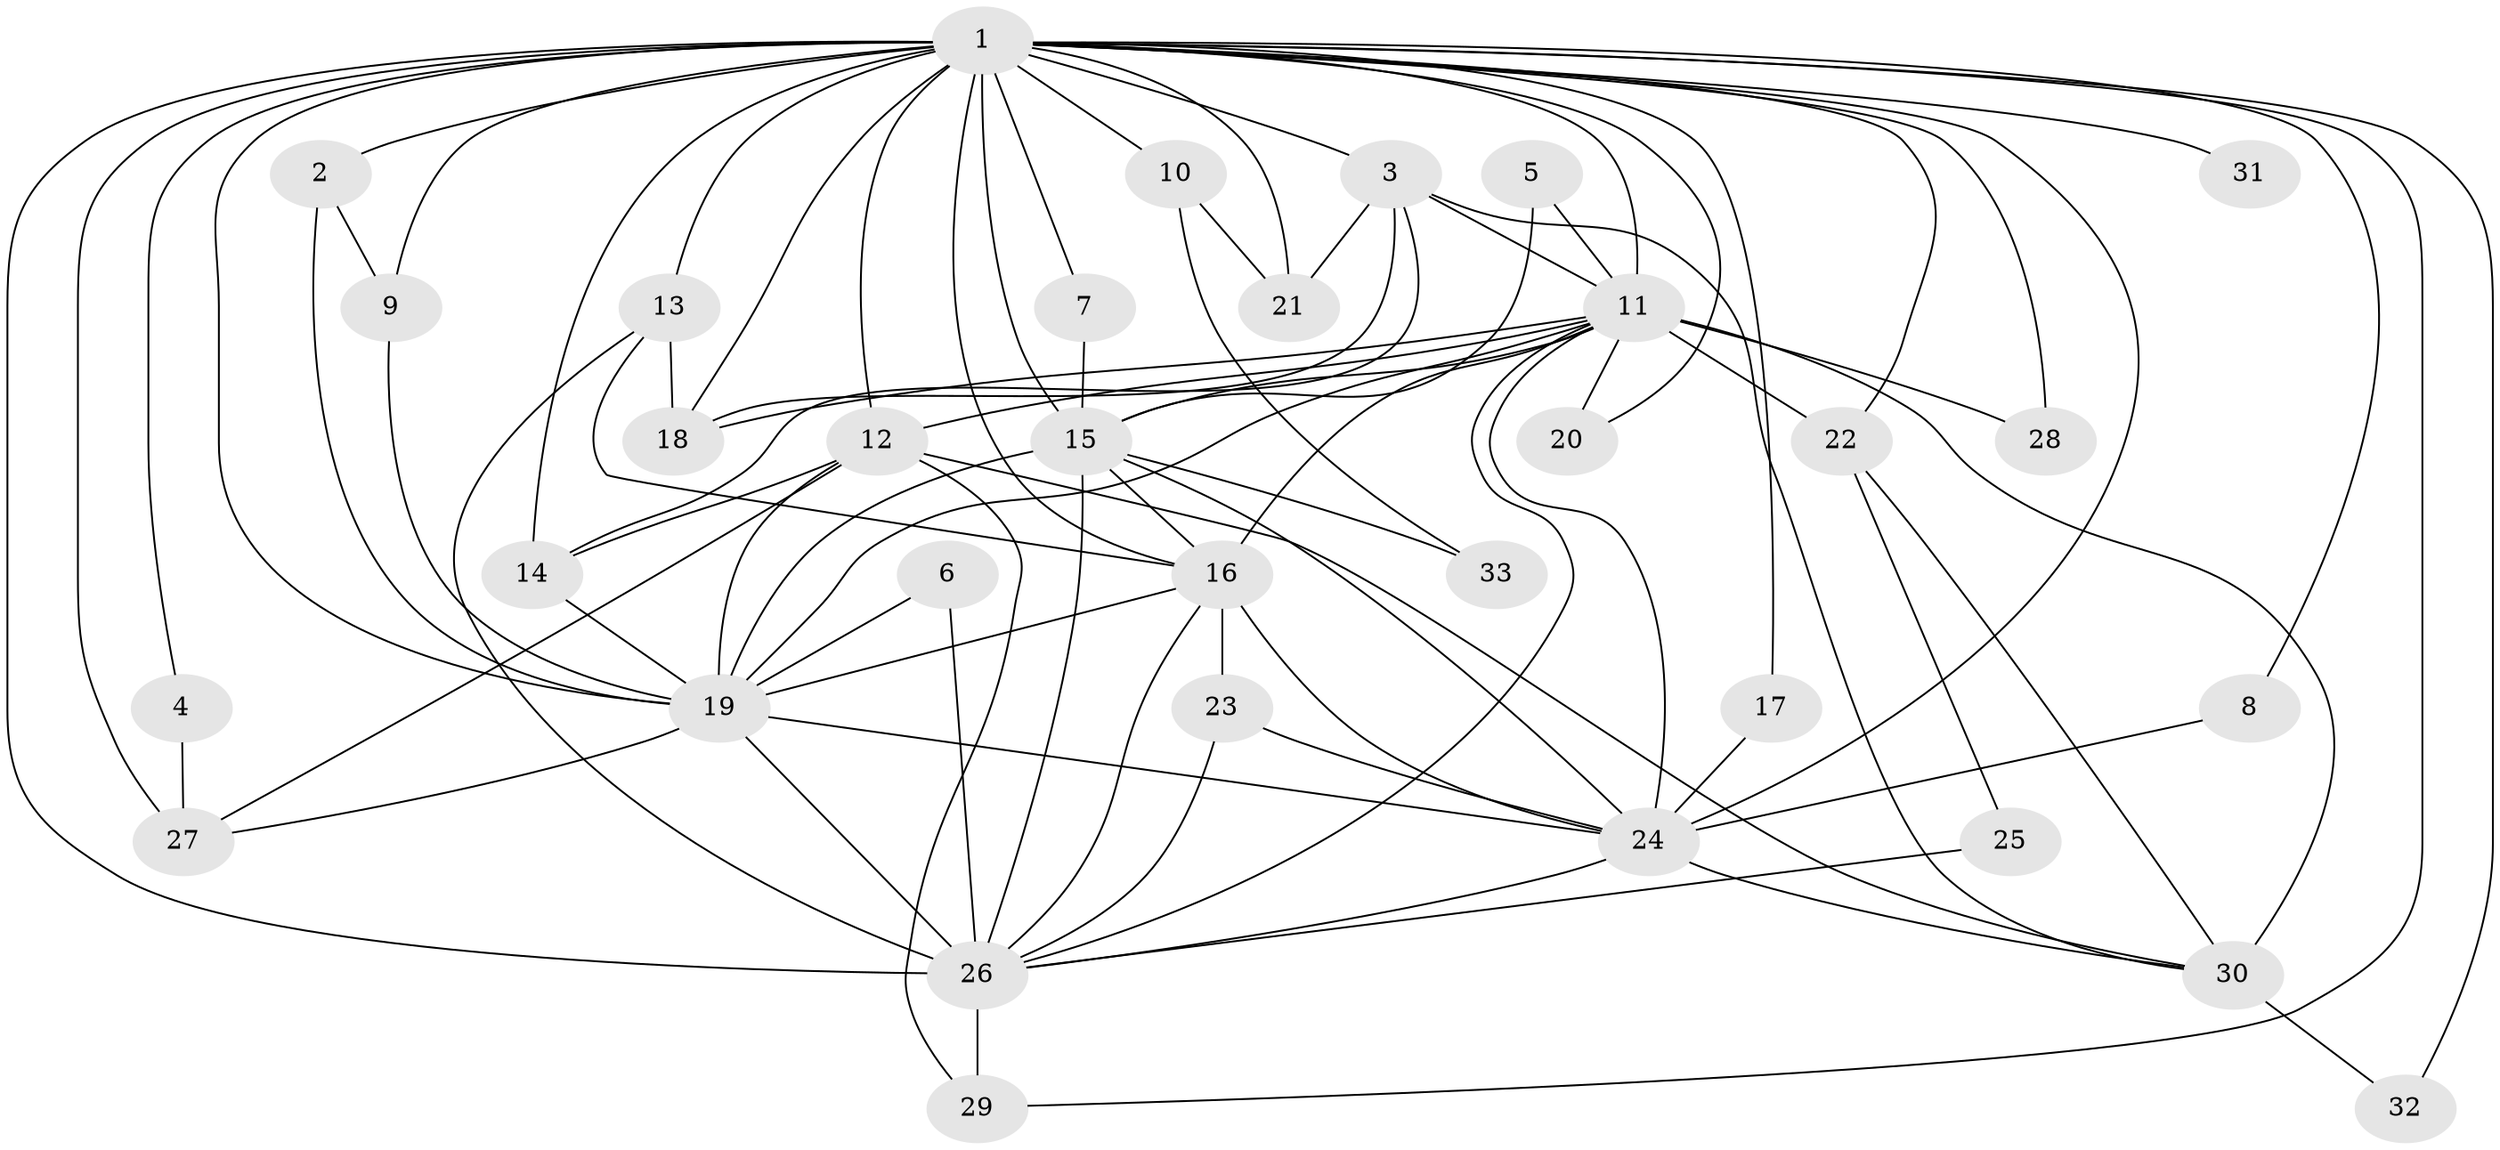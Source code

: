 // original degree distribution, {20: 0.015151515151515152, 15: 0.07575757575757576, 13: 0.015151515151515152, 17: 0.015151515151515152, 14: 0.015151515151515152, 21: 0.015151515151515152, 3: 0.21212121212121213, 4: 0.16666666666666666, 5: 0.030303030303030304, 2: 0.4393939393939394}
// Generated by graph-tools (version 1.1) at 2025/49/03/09/25 03:49:28]
// undirected, 33 vertices, 85 edges
graph export_dot {
graph [start="1"]
  node [color=gray90,style=filled];
  1;
  2;
  3;
  4;
  5;
  6;
  7;
  8;
  9;
  10;
  11;
  12;
  13;
  14;
  15;
  16;
  17;
  18;
  19;
  20;
  21;
  22;
  23;
  24;
  25;
  26;
  27;
  28;
  29;
  30;
  31;
  32;
  33;
  1 -- 2 [weight=1.0];
  1 -- 3 [weight=2.0];
  1 -- 4 [weight=1.0];
  1 -- 7 [weight=1.0];
  1 -- 8 [weight=1.0];
  1 -- 9 [weight=1.0];
  1 -- 10 [weight=2.0];
  1 -- 11 [weight=5.0];
  1 -- 12 [weight=2.0];
  1 -- 13 [weight=2.0];
  1 -- 14 [weight=1.0];
  1 -- 15 [weight=4.0];
  1 -- 16 [weight=4.0];
  1 -- 17 [weight=1.0];
  1 -- 18 [weight=1.0];
  1 -- 19 [weight=4.0];
  1 -- 20 [weight=1.0];
  1 -- 21 [weight=1.0];
  1 -- 22 [weight=1.0];
  1 -- 24 [weight=5.0];
  1 -- 26 [weight=5.0];
  1 -- 27 [weight=1.0];
  1 -- 28 [weight=1.0];
  1 -- 29 [weight=1.0];
  1 -- 31 [weight=3.0];
  1 -- 32 [weight=1.0];
  2 -- 9 [weight=1.0];
  2 -- 19 [weight=1.0];
  3 -- 11 [weight=1.0];
  3 -- 14 [weight=1.0];
  3 -- 18 [weight=1.0];
  3 -- 21 [weight=1.0];
  3 -- 30 [weight=1.0];
  4 -- 27 [weight=1.0];
  5 -- 11 [weight=1.0];
  5 -- 15 [weight=1.0];
  6 -- 19 [weight=1.0];
  6 -- 26 [weight=1.0];
  7 -- 15 [weight=1.0];
  8 -- 24 [weight=1.0];
  9 -- 19 [weight=1.0];
  10 -- 21 [weight=1.0];
  10 -- 33 [weight=1.0];
  11 -- 12 [weight=1.0];
  11 -- 15 [weight=1.0];
  11 -- 16 [weight=2.0];
  11 -- 18 [weight=2.0];
  11 -- 19 [weight=1.0];
  11 -- 20 [weight=1.0];
  11 -- 22 [weight=1.0];
  11 -- 24 [weight=1.0];
  11 -- 26 [weight=1.0];
  11 -- 28 [weight=1.0];
  11 -- 30 [weight=3.0];
  12 -- 14 [weight=1.0];
  12 -- 19 [weight=1.0];
  12 -- 27 [weight=1.0];
  12 -- 29 [weight=1.0];
  12 -- 30 [weight=1.0];
  13 -- 16 [weight=1.0];
  13 -- 18 [weight=1.0];
  13 -- 26 [weight=1.0];
  14 -- 19 [weight=1.0];
  15 -- 16 [weight=1.0];
  15 -- 19 [weight=1.0];
  15 -- 24 [weight=2.0];
  15 -- 26 [weight=1.0];
  15 -- 33 [weight=1.0];
  16 -- 19 [weight=1.0];
  16 -- 23 [weight=3.0];
  16 -- 24 [weight=1.0];
  16 -- 26 [weight=1.0];
  17 -- 24 [weight=1.0];
  19 -- 24 [weight=1.0];
  19 -- 26 [weight=1.0];
  19 -- 27 [weight=1.0];
  22 -- 25 [weight=1.0];
  22 -- 30 [weight=1.0];
  23 -- 24 [weight=1.0];
  23 -- 26 [weight=1.0];
  24 -- 26 [weight=1.0];
  24 -- 30 [weight=1.0];
  25 -- 26 [weight=1.0];
  26 -- 29 [weight=1.0];
  30 -- 32 [weight=1.0];
}
